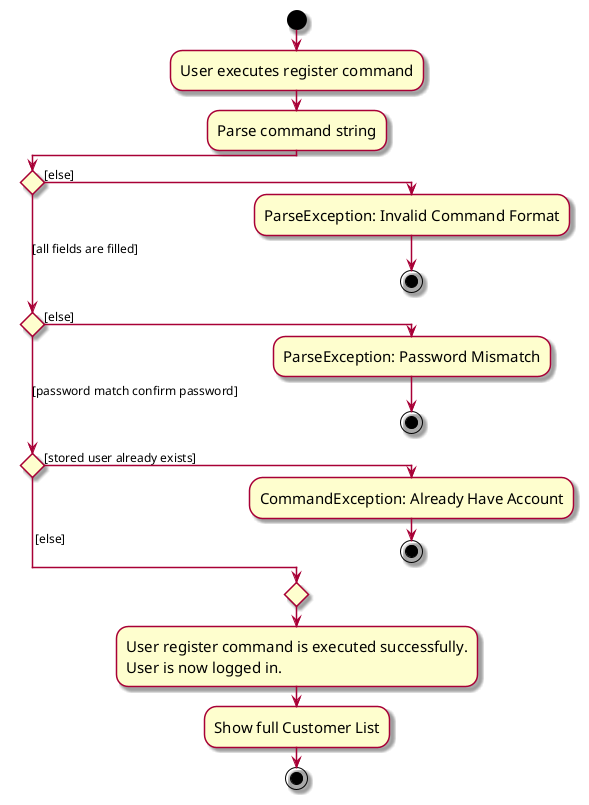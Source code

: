 @startuml
skin rose
skinparam ActivityFontSize 15
skinparam ArrowFontSize 12
!pragma useVerticalIf on
start
:User executes register command;
:Parse command string;

if () then ([else])
    :ParseException: Invalid Command Format;
    stop
([all fields are filled]) elseif () then ([else])
    :ParseException: Password Mismatch;
    stop
([password match confirm password]) elseif () then ([stored user already exists])
    :CommandException: Already Have Account;
    stop
else ( [else])
endif
:User register command is executed successfully.
User is now logged in.;
:Show full Customer List;

stop
@enduml
